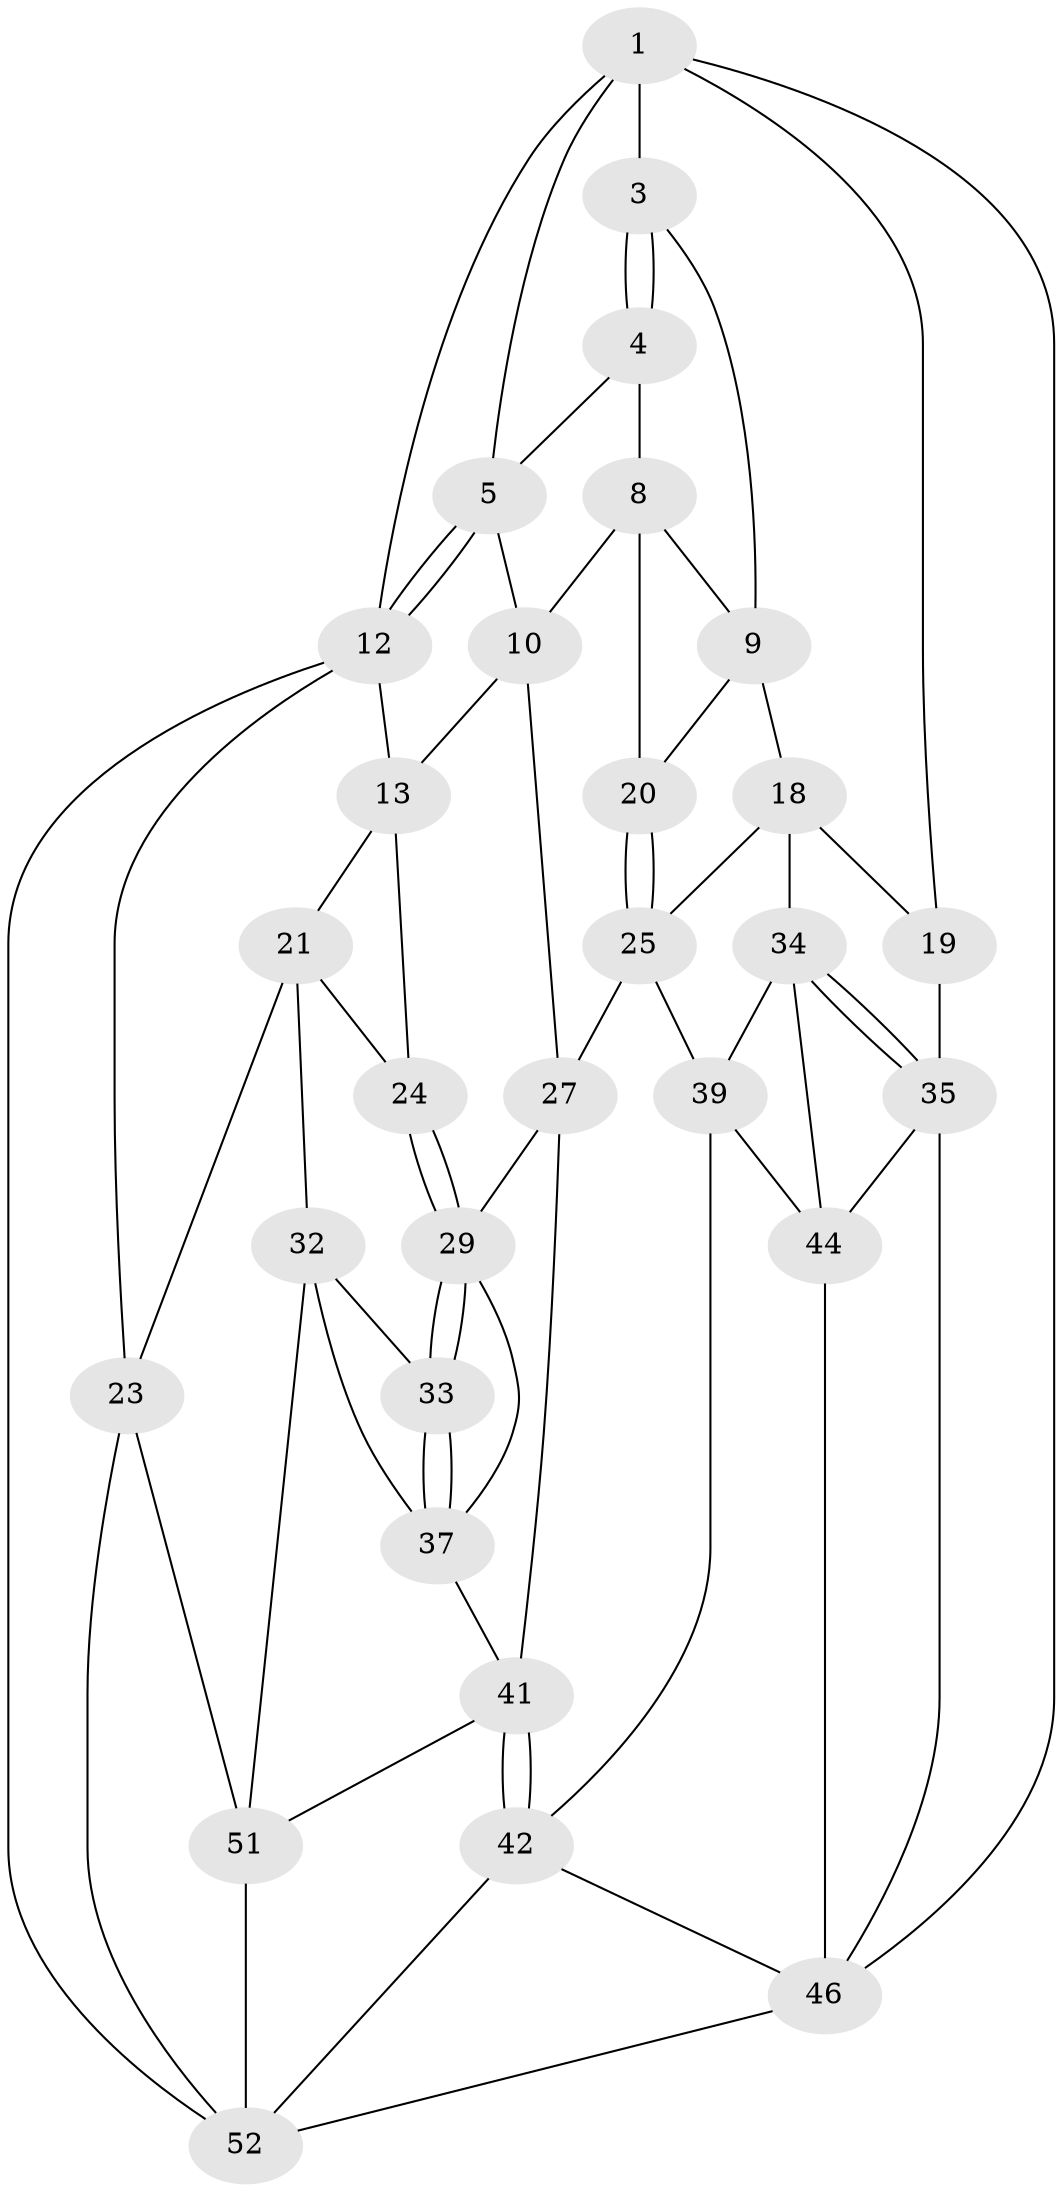 // original degree distribution, {3: 0.03636363636363636, 5: 0.5818181818181818, 4: 0.21818181818181817, 6: 0.16363636363636364}
// Generated by graph-tools (version 1.1) at 2025/11/02/27/25 16:11:56]
// undirected, 30 vertices, 67 edges
graph export_dot {
graph [start="1"]
  node [color=gray90,style=filled];
  1 [pos="+0.9836512775804815+0",super="+2"];
  3 [pos="+0+0"];
  4 [pos="+0.5577530073617796+0",super="+7"];
  5 [pos="+0.8397483424183281+0.19612948771787458",super="+6"];
  8 [pos="+0.456123631371473+0.09818851421399598",super="+11"];
  9 [pos="+0.20027475951310153+0.19273127433361423",super="+17"];
  10 [pos="+0.5748768817227812+0.41819156926572615",super="+15"];
  12 [pos="+0.8660777713880193+0.20948599130841067",super="+16"];
  13 [pos="+0.8713049483181304+0.30897406062042815",super="+14"];
  18 [pos="+0+0.4512636666135953",super="+26"];
  19 [pos="+0+0.45257773497259696"];
  20 [pos="+0.35674266283709183+0.4144275473437301"];
  21 [pos="+0.8977308365643465+0.433375528118626",super="+22"];
  23 [pos="+1+0.6243552333033628",super="+50"];
  24 [pos="+0.6543457722626782+0.5230873473540864"];
  25 [pos="+0.2752690902095283+0.627093972833992",super="+28"];
  27 [pos="+0.39291060542551615+0.6927392858728165",super="+31"];
  29 [pos="+0.690105877045692+0.6079282687732784",super="+30"];
  32 [pos="+0.806310598685558+0.7010015237089211",super="+48"];
  33 [pos="+0.7209256711250777+0.6333521795711172"];
  34 [pos="+0.08876690083116413+0.7189010892579962",super="+40"];
  35 [pos="+0.05476968068729452+0.7625435181543799",super="+36"];
  37 [pos="+0.5967094570308642+0.8573350862666475",super="+38"];
  39 [pos="+0.24827013366392897+0.8182899089176892",super="+43"];
  41 [pos="+0.4836004414365965+0.8594107547801092",super="+49"];
  42 [pos="+0.3621309894028902+1",super="+53"];
  44 [pos="+0.08728999269391921+0.8075581941215801",super="+45"];
  46 [pos="+0+1",super="+47"];
  51 [pos="+0.7999242046083401+0.8952325819044227",super="+54"];
  52 [pos="+1+1",super="+55"];
  1 -- 5;
  1 -- 3;
  1 -- 19;
  1 -- 46;
  1 -- 12;
  3 -- 4;
  3 -- 4;
  3 -- 9;
  4 -- 8;
  4 -- 5;
  5 -- 12;
  5 -- 12;
  5 -- 10;
  8 -- 9;
  8 -- 10;
  8 -- 20;
  9 -- 18;
  9 -- 20;
  10 -- 27;
  10 -- 13;
  12 -- 13;
  12 -- 52;
  12 -- 23;
  13 -- 21;
  13 -- 24;
  18 -- 19;
  18 -- 25;
  18 -- 34;
  19 -- 35;
  20 -- 25;
  20 -- 25;
  21 -- 24;
  21 -- 32;
  21 -- 23;
  23 -- 51;
  23 -- 52;
  24 -- 29;
  24 -- 29;
  25 -- 27;
  25 -- 39;
  27 -- 41;
  27 -- 29;
  29 -- 33;
  29 -- 33;
  29 -- 37;
  32 -- 33;
  32 -- 51;
  32 -- 37;
  33 -- 37;
  33 -- 37;
  34 -- 35;
  34 -- 35;
  34 -- 44;
  34 -- 39;
  35 -- 44;
  35 -- 46;
  37 -- 41;
  39 -- 42;
  39 -- 44;
  41 -- 42;
  41 -- 42;
  41 -- 51;
  42 -- 52;
  42 -- 46;
  44 -- 46;
  46 -- 52;
  51 -- 52;
}
